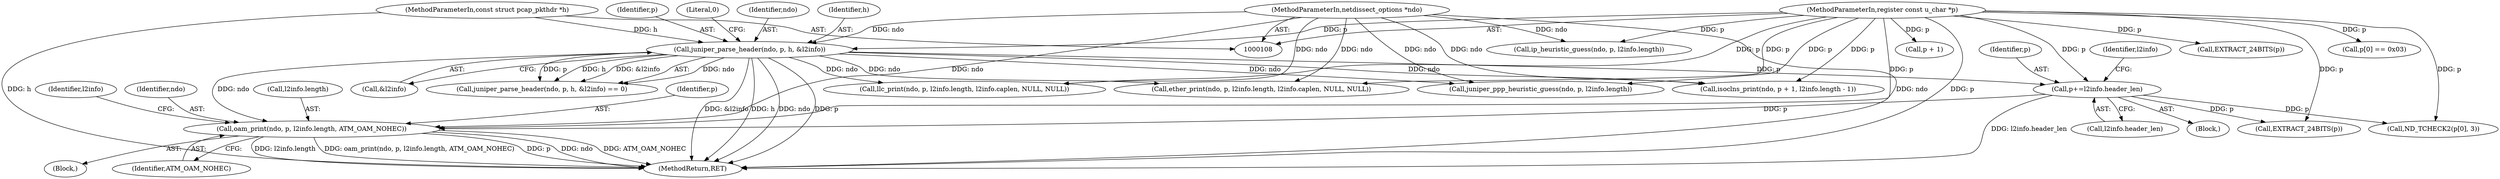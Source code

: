 digraph "0_tcpdump_b534e304568585707c4a92422aeca25cf908ff02_0@pointer" {
"1000147" [label="(Call,oam_print(ndo, p, l2info.length, ATM_OAM_NOHEC))"];
"1000122" [label="(Call,juniper_parse_header(ndo, p, h, &l2info))"];
"1000109" [label="(MethodParameterIn,netdissect_options *ndo)"];
"1000111" [label="(MethodParameterIn,register const u_char *p)"];
"1000110" [label="(MethodParameterIn,const struct pcap_pkthdr *h)"];
"1000133" [label="(Call,p+=l2info.header_len)"];
"1000233" [label="(Call,p + 1)"];
"1000111" [label="(MethodParameterIn,register const u_char *p)"];
"1000260" [label="(Call,ip_heuristic_guess(ndo, p, l2info.length))"];
"1000170" [label="(Call,EXTRACT_24BITS(p))"];
"1000166" [label="(Call,EXTRACT_24BITS(p))"];
"1000148" [label="(Identifier,ndo)"];
"1000135" [label="(Call,l2info.header_len)"];
"1000146" [label="(Block,)"];
"1000126" [label="(Call,&l2info)"];
"1000158" [label="(Call,ND_TCHECK2(p[0], 3))"];
"1000124" [label="(Identifier,p)"];
"1000231" [label="(Call,isoclns_print(ndo, p + 1, l2info.length - 1))"];
"1000153" [label="(Identifier,ATM_OAM_NOHEC)"];
"1000225" [label="(Call,p[0] == 0x03)"];
"1000121" [label="(Call,juniper_parse_header(ndo, p, h, &l2info) == 0)"];
"1000149" [label="(Identifier,p)"];
"1000112" [label="(Block,)"];
"1000109" [label="(MethodParameterIn,netdissect_options *ndo)"];
"1000150" [label="(Call,l2info.length)"];
"1000122" [label="(Call,juniper_parse_header(ndo, p, h, &l2info))"];
"1000128" [label="(Literal,0)"];
"1000123" [label="(Identifier,ndo)"];
"1000125" [label="(Identifier,h)"];
"1000110" [label="(MethodParameterIn,const struct pcap_pkthdr *h)"];
"1000142" [label="(Identifier,l2info)"];
"1000133" [label="(Call,p+=l2info.header_len)"];
"1000284" [label="(MethodReturn,RET)"];
"1000147" [label="(Call,oam_print(ndo, p, l2info.length, ATM_OAM_NOHEC))"];
"1000209" [label="(Call,ether_print(ndo, p, l2info.length, l2info.caplen, NULL, NULL))"];
"1000176" [label="(Call,llc_print(ndo, p, l2info.length, l2info.caplen, NULL, NULL))"];
"1000247" [label="(Call,juniper_ppp_heuristic_guess(ndo, p, l2info.length))"];
"1000156" [label="(Identifier,l2info)"];
"1000134" [label="(Identifier,p)"];
"1000147" -> "1000146"  [label="AST: "];
"1000147" -> "1000153"  [label="CFG: "];
"1000148" -> "1000147"  [label="AST: "];
"1000149" -> "1000147"  [label="AST: "];
"1000150" -> "1000147"  [label="AST: "];
"1000153" -> "1000147"  [label="AST: "];
"1000156" -> "1000147"  [label="CFG: "];
"1000147" -> "1000284"  [label="DDG: p"];
"1000147" -> "1000284"  [label="DDG: ndo"];
"1000147" -> "1000284"  [label="DDG: ATM_OAM_NOHEC"];
"1000147" -> "1000284"  [label="DDG: l2info.length"];
"1000147" -> "1000284"  [label="DDG: oam_print(ndo, p, l2info.length, ATM_OAM_NOHEC)"];
"1000122" -> "1000147"  [label="DDG: ndo"];
"1000109" -> "1000147"  [label="DDG: ndo"];
"1000133" -> "1000147"  [label="DDG: p"];
"1000111" -> "1000147"  [label="DDG: p"];
"1000122" -> "1000121"  [label="AST: "];
"1000122" -> "1000126"  [label="CFG: "];
"1000123" -> "1000122"  [label="AST: "];
"1000124" -> "1000122"  [label="AST: "];
"1000125" -> "1000122"  [label="AST: "];
"1000126" -> "1000122"  [label="AST: "];
"1000128" -> "1000122"  [label="CFG: "];
"1000122" -> "1000284"  [label="DDG: &l2info"];
"1000122" -> "1000284"  [label="DDG: h"];
"1000122" -> "1000284"  [label="DDG: ndo"];
"1000122" -> "1000284"  [label="DDG: p"];
"1000122" -> "1000121"  [label="DDG: ndo"];
"1000122" -> "1000121"  [label="DDG: p"];
"1000122" -> "1000121"  [label="DDG: h"];
"1000122" -> "1000121"  [label="DDG: &l2info"];
"1000109" -> "1000122"  [label="DDG: ndo"];
"1000111" -> "1000122"  [label="DDG: p"];
"1000110" -> "1000122"  [label="DDG: h"];
"1000122" -> "1000133"  [label="DDG: p"];
"1000122" -> "1000176"  [label="DDG: ndo"];
"1000122" -> "1000209"  [label="DDG: ndo"];
"1000122" -> "1000231"  [label="DDG: ndo"];
"1000122" -> "1000247"  [label="DDG: ndo"];
"1000109" -> "1000108"  [label="AST: "];
"1000109" -> "1000284"  [label="DDG: ndo"];
"1000109" -> "1000176"  [label="DDG: ndo"];
"1000109" -> "1000209"  [label="DDG: ndo"];
"1000109" -> "1000231"  [label="DDG: ndo"];
"1000109" -> "1000247"  [label="DDG: ndo"];
"1000109" -> "1000260"  [label="DDG: ndo"];
"1000111" -> "1000108"  [label="AST: "];
"1000111" -> "1000284"  [label="DDG: p"];
"1000111" -> "1000133"  [label="DDG: p"];
"1000111" -> "1000158"  [label="DDG: p"];
"1000111" -> "1000166"  [label="DDG: p"];
"1000111" -> "1000170"  [label="DDG: p"];
"1000111" -> "1000176"  [label="DDG: p"];
"1000111" -> "1000209"  [label="DDG: p"];
"1000111" -> "1000225"  [label="DDG: p"];
"1000111" -> "1000231"  [label="DDG: p"];
"1000111" -> "1000233"  [label="DDG: p"];
"1000111" -> "1000247"  [label="DDG: p"];
"1000111" -> "1000260"  [label="DDG: p"];
"1000110" -> "1000108"  [label="AST: "];
"1000110" -> "1000284"  [label="DDG: h"];
"1000133" -> "1000112"  [label="AST: "];
"1000133" -> "1000135"  [label="CFG: "];
"1000134" -> "1000133"  [label="AST: "];
"1000135" -> "1000133"  [label="AST: "];
"1000142" -> "1000133"  [label="CFG: "];
"1000133" -> "1000284"  [label="DDG: l2info.header_len"];
"1000133" -> "1000158"  [label="DDG: p"];
"1000133" -> "1000166"  [label="DDG: p"];
}
